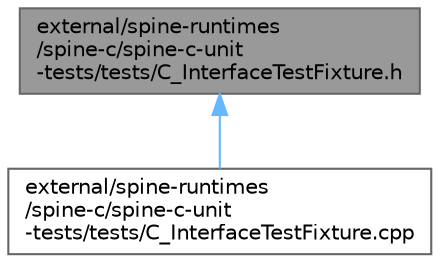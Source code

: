 digraph "external/spine-runtimes/spine-c/spine-c-unit-tests/tests/C_InterfaceTestFixture.h"
{
 // LATEX_PDF_SIZE
  bgcolor="transparent";
  edge [fontname=Helvetica,fontsize=10,labelfontname=Helvetica,labelfontsize=10];
  node [fontname=Helvetica,fontsize=10,shape=box,height=0.2,width=0.4];
  Node1 [id="Node000001",label="external/spine-runtimes\l/spine-c/spine-c-unit\l-tests/tests/C_InterfaceTestFixture.h",height=0.2,width=0.4,color="gray40", fillcolor="grey60", style="filled", fontcolor="black",tooltip=" "];
  Node1 -> Node2 [id="edge1_Node000001_Node000002",dir="back",color="steelblue1",style="solid",tooltip=" "];
  Node2 [id="Node000002",label="external/spine-runtimes\l/spine-c/spine-c-unit\l-tests/tests/C_InterfaceTestFixture.cpp",height=0.2,width=0.4,color="grey40", fillcolor="white", style="filled",URL="$_c___interface_test_fixture_8cpp.html",tooltip=" "];
}
